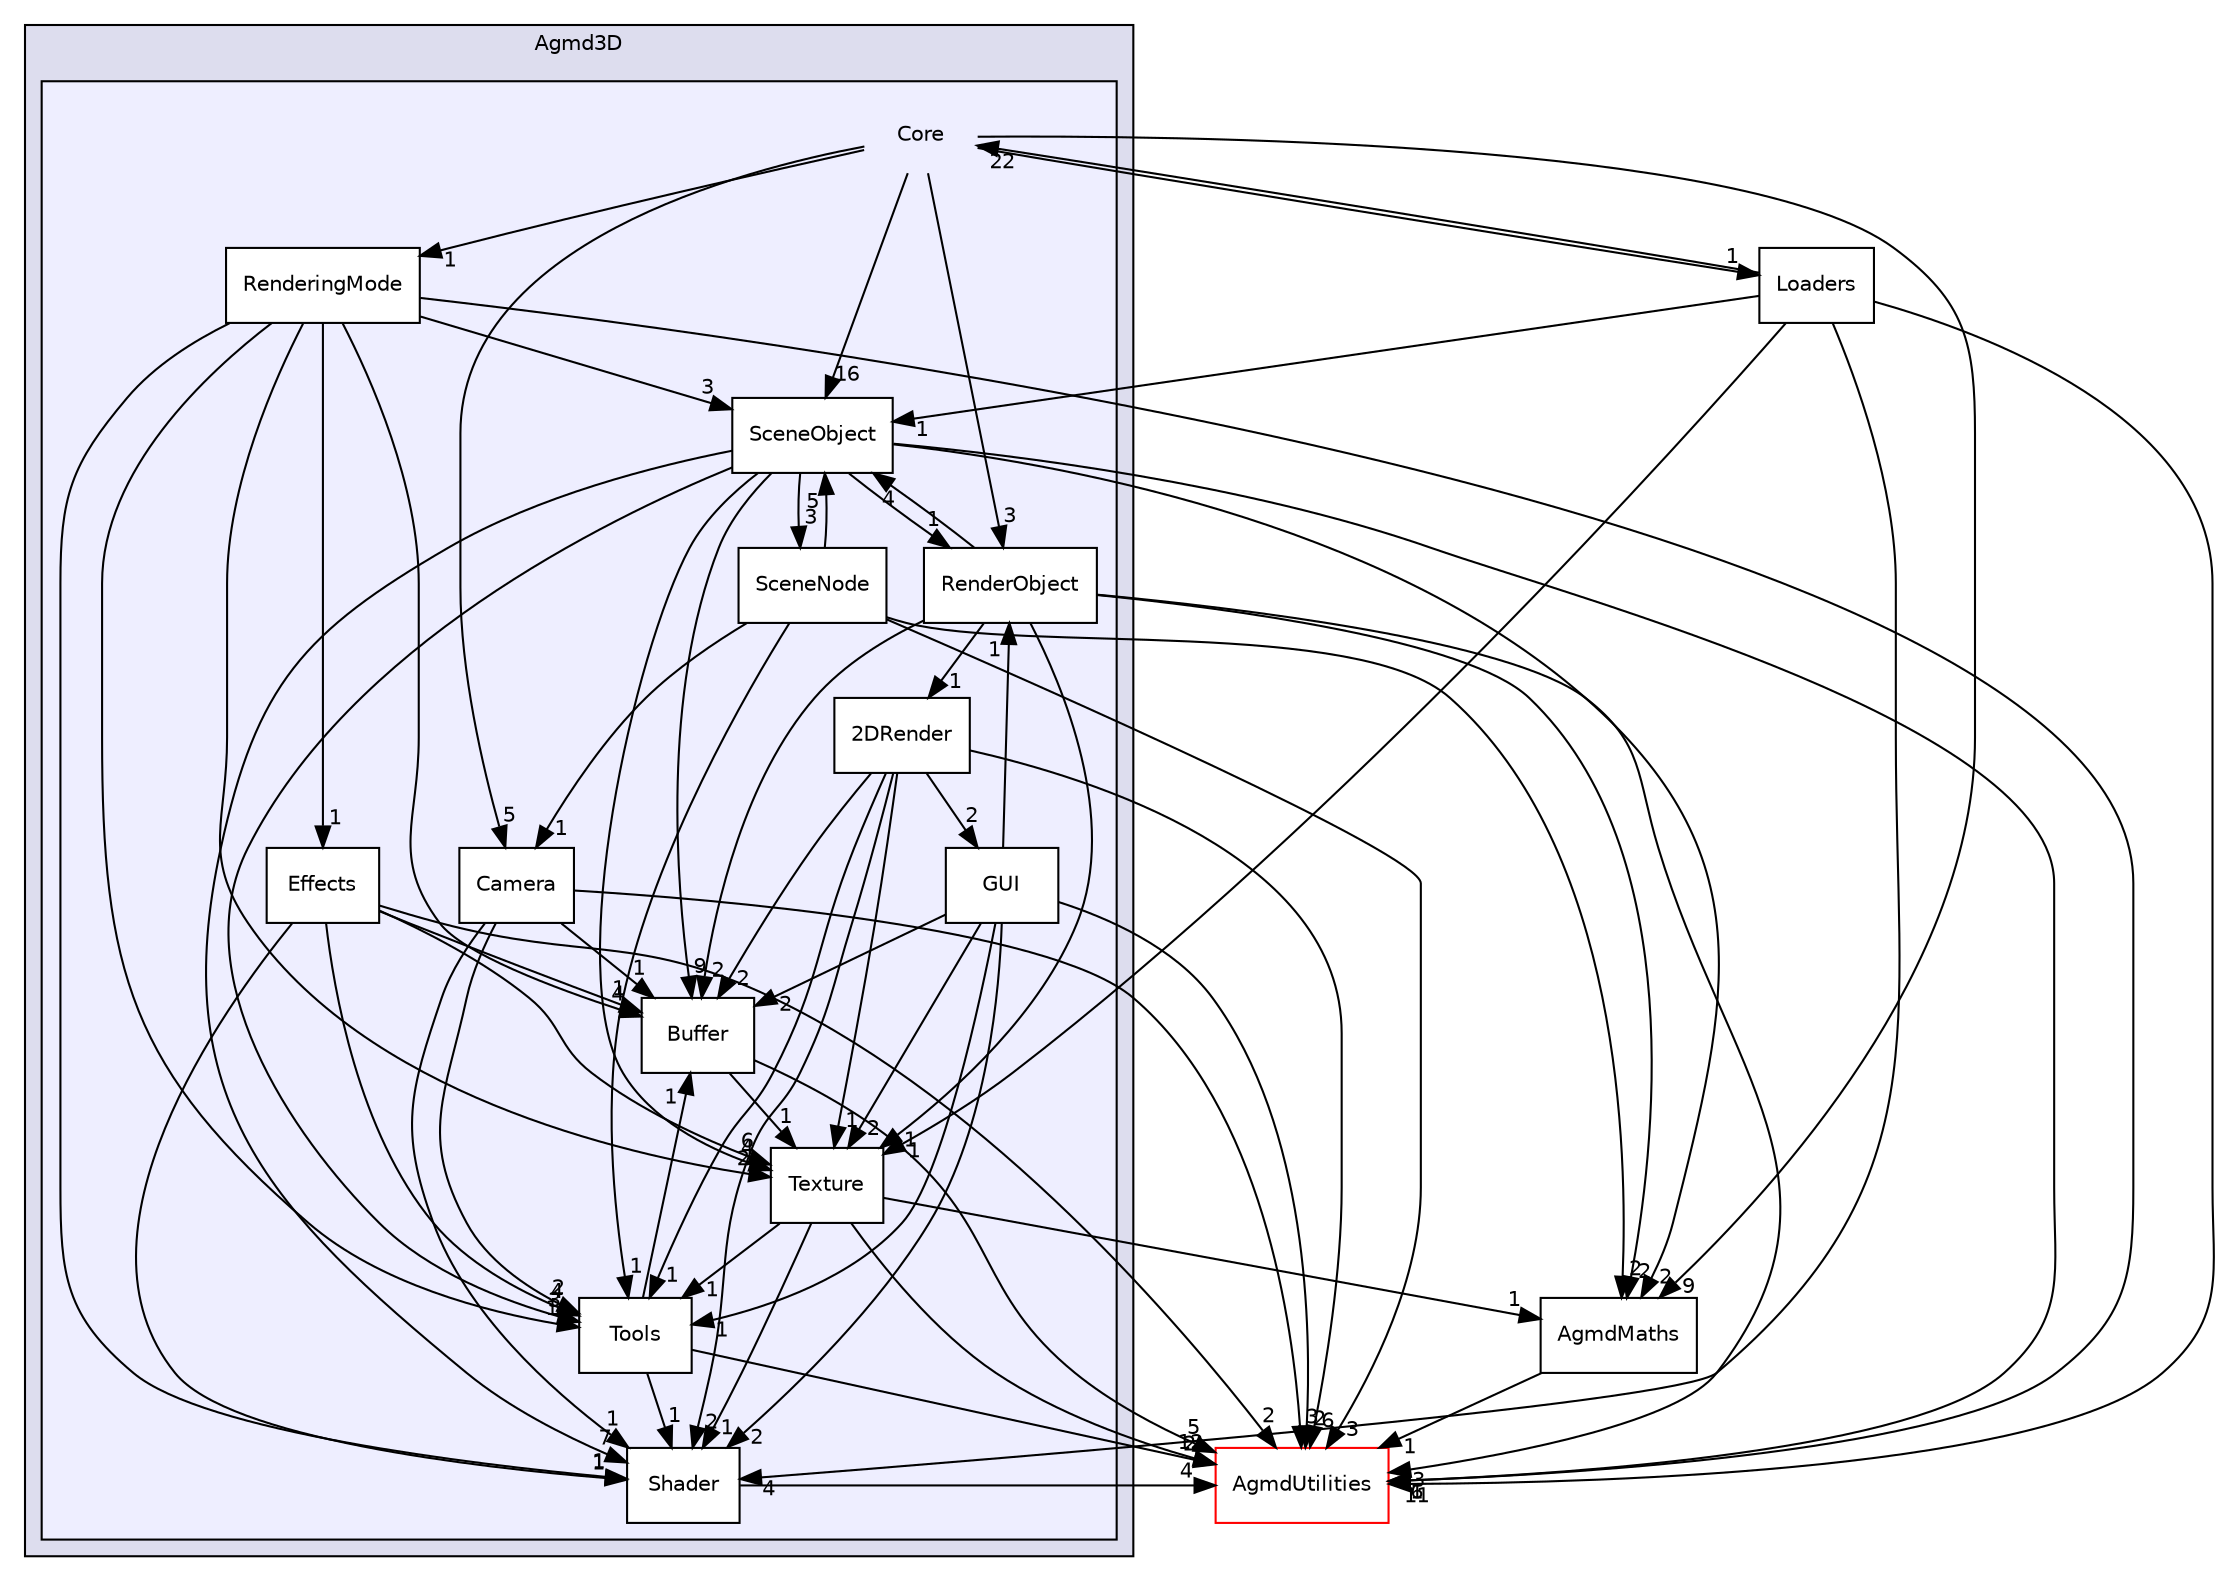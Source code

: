 digraph "src/Agmd3D/Core" {
  compound=true
  node [ fontsize="10", fontname="Helvetica"];
  edge [ labelfontsize="10", labelfontname="Helvetica"];
  subgraph clusterdir_b6dd29adde0db5f9f95c54dc9697d5b1 {
    graph [ bgcolor="#ddddee", pencolor="black", label="Agmd3D" fontname="Helvetica", fontsize="10", URL="dir_b6dd29adde0db5f9f95c54dc9697d5b1.html"]
  subgraph clusterdir_b3e9ade9c04b4b48621f7755b7dfe0ba {
    graph [ bgcolor="#eeeeff", pencolor="black", label="" URL="dir_b3e9ade9c04b4b48621f7755b7dfe0ba.html"];
    dir_b3e9ade9c04b4b48621f7755b7dfe0ba [shape=plaintext label="Core"];
    dir_956aa1a2193feeeb62e3ba4b55ec62c9 [shape=box label="2DRender" color="black" fillcolor="white" style="filled" URL="dir_956aa1a2193feeeb62e3ba4b55ec62c9.html"];
    dir_000cfdc44c01edba0ab339a542678d03 [shape=box label="Buffer" color="black" fillcolor="white" style="filled" URL="dir_000cfdc44c01edba0ab339a542678d03.html"];
    dir_f0d9cf45b2f8fd249c42218e6bdf9768 [shape=box label="Camera" color="black" fillcolor="white" style="filled" URL="dir_f0d9cf45b2f8fd249c42218e6bdf9768.html"];
    dir_208e29b3766f8ea5d0eb3d297d0f7b1a [shape=box label="Effects" color="black" fillcolor="white" style="filled" URL="dir_208e29b3766f8ea5d0eb3d297d0f7b1a.html"];
    dir_e00dc8e2351d013c5de3f17fbea334c5 [shape=box label="GUI" color="black" fillcolor="white" style="filled" URL="dir_e00dc8e2351d013c5de3f17fbea334c5.html"];
    dir_d2cbebda31794872d2f9258e55d8092d [shape=box label="RenderingMode" color="black" fillcolor="white" style="filled" URL="dir_d2cbebda31794872d2f9258e55d8092d.html"];
    dir_aae644acff46ad6e1ea5cff658bc9c59 [shape=box label="RenderObject" color="black" fillcolor="white" style="filled" URL="dir_aae644acff46ad6e1ea5cff658bc9c59.html"];
    dir_b325b6360a356c40637cc064a1a91846 [shape=box label="SceneNode" color="black" fillcolor="white" style="filled" URL="dir_b325b6360a356c40637cc064a1a91846.html"];
    dir_cca31f67a602b23ef1baf6834595729f [shape=box label="SceneObject" color="black" fillcolor="white" style="filled" URL="dir_cca31f67a602b23ef1baf6834595729f.html"];
    dir_80ecb26c22e3b4686954a80c7d4a6114 [shape=box label="Shader" color="black" fillcolor="white" style="filled" URL="dir_80ecb26c22e3b4686954a80c7d4a6114.html"];
    dir_eb6b5f21eb591a506f00736d10485246 [shape=box label="Texture" color="black" fillcolor="white" style="filled" URL="dir_eb6b5f21eb591a506f00736d10485246.html"];
    dir_7a753a22e7bf4916eb9b8abecd6ffc90 [shape=box label="Tools" color="black" fillcolor="white" style="filled" URL="dir_7a753a22e7bf4916eb9b8abecd6ffc90.html"];
  }
  }
  dir_c11272a1c791afc0e19bc74f6f6797fb [shape=box label="AgmdUtilities" fillcolor="white" style="filled" color="red" URL="dir_c11272a1c791afc0e19bc74f6f6797fb.html"];
  dir_a67ae95478d37b3fffed1160452b3280 [shape=box label="Loaders" URL="dir_a67ae95478d37b3fffed1160452b3280.html"];
  dir_63fe998611d45edd7ddae16015d2257a [shape=box label="AgmdMaths" URL="dir_63fe998611d45edd7ddae16015d2257a.html"];
  dir_956aa1a2193feeeb62e3ba4b55ec62c9->dir_80ecb26c22e3b4686954a80c7d4a6114 [headlabel="2", labeldistance=1.5 headhref="dir_000006_000016.html"];
  dir_956aa1a2193feeeb62e3ba4b55ec62c9->dir_000cfdc44c01edba0ab339a542678d03 [headlabel="2", labeldistance=1.5 headhref="dir_000006_000008.html"];
  dir_956aa1a2193feeeb62e3ba4b55ec62c9->dir_c11272a1c791afc0e19bc74f6f6797fb [headlabel="6", labeldistance=1.5 headhref="dir_000006_000034.html"];
  dir_956aa1a2193feeeb62e3ba4b55ec62c9->dir_e00dc8e2351d013c5de3f17fbea334c5 [headlabel="2", labeldistance=1.5 headhref="dir_000006_000011.html"];
  dir_956aa1a2193feeeb62e3ba4b55ec62c9->dir_7a753a22e7bf4916eb9b8abecd6ffc90 [headlabel="1", labeldistance=1.5 headhref="dir_000006_000018.html"];
  dir_956aa1a2193feeeb62e3ba4b55ec62c9->dir_eb6b5f21eb591a506f00736d10485246 [headlabel="1", labeldistance=1.5 headhref="dir_000006_000017.html"];
  dir_80ecb26c22e3b4686954a80c7d4a6114->dir_c11272a1c791afc0e19bc74f6f6797fb [headlabel="4", labeldistance=1.5 headhref="dir_000016_000034.html"];
  dir_b3e9ade9c04b4b48621f7755b7dfe0ba->dir_cca31f67a602b23ef1baf6834595729f [headlabel="16", labeldistance=1.5 headhref="dir_000005_000015.html"];
  dir_b3e9ade9c04b4b48621f7755b7dfe0ba->dir_a67ae95478d37b3fffed1160452b3280 [headlabel="1", labeldistance=1.5 headhref="dir_000005_000019.html"];
  dir_b3e9ade9c04b4b48621f7755b7dfe0ba->dir_d2cbebda31794872d2f9258e55d8092d [headlabel="1", labeldistance=1.5 headhref="dir_000005_000012.html"];
  dir_b3e9ade9c04b4b48621f7755b7dfe0ba->dir_aae644acff46ad6e1ea5cff658bc9c59 [headlabel="3", labeldistance=1.5 headhref="dir_000005_000013.html"];
  dir_b3e9ade9c04b4b48621f7755b7dfe0ba->dir_63fe998611d45edd7ddae16015d2257a [headlabel="9", labeldistance=1.5 headhref="dir_000005_000025.html"];
  dir_b3e9ade9c04b4b48621f7755b7dfe0ba->dir_f0d9cf45b2f8fd249c42218e6bdf9768 [headlabel="5", labeldistance=1.5 headhref="dir_000005_000009.html"];
  dir_000cfdc44c01edba0ab339a542678d03->dir_c11272a1c791afc0e19bc74f6f6797fb [headlabel="5", labeldistance=1.5 headhref="dir_000008_000034.html"];
  dir_000cfdc44c01edba0ab339a542678d03->dir_eb6b5f21eb591a506f00736d10485246 [headlabel="1", labeldistance=1.5 headhref="dir_000008_000017.html"];
  dir_208e29b3766f8ea5d0eb3d297d0f7b1a->dir_80ecb26c22e3b4686954a80c7d4a6114 [headlabel="1", labeldistance=1.5 headhref="dir_000010_000016.html"];
  dir_208e29b3766f8ea5d0eb3d297d0f7b1a->dir_000cfdc44c01edba0ab339a542678d03 [headlabel="1", labeldistance=1.5 headhref="dir_000010_000008.html"];
  dir_208e29b3766f8ea5d0eb3d297d0f7b1a->dir_c11272a1c791afc0e19bc74f6f6797fb [headlabel="2", labeldistance=1.5 headhref="dir_000010_000034.html"];
  dir_208e29b3766f8ea5d0eb3d297d0f7b1a->dir_7a753a22e7bf4916eb9b8abecd6ffc90 [headlabel="4", labeldistance=1.5 headhref="dir_000010_000018.html"];
  dir_208e29b3766f8ea5d0eb3d297d0f7b1a->dir_eb6b5f21eb591a506f00736d10485246 [headlabel="6", labeldistance=1.5 headhref="dir_000010_000017.html"];
  dir_cca31f67a602b23ef1baf6834595729f->dir_80ecb26c22e3b4686954a80c7d4a6114 [headlabel="7", labeldistance=1.5 headhref="dir_000015_000016.html"];
  dir_cca31f67a602b23ef1baf6834595729f->dir_000cfdc44c01edba0ab339a542678d03 [headlabel="9", labeldistance=1.5 headhref="dir_000015_000008.html"];
  dir_cca31f67a602b23ef1baf6834595729f->dir_c11272a1c791afc0e19bc74f6f6797fb [headlabel="6", labeldistance=1.5 headhref="dir_000015_000034.html"];
  dir_cca31f67a602b23ef1baf6834595729f->dir_aae644acff46ad6e1ea5cff658bc9c59 [headlabel="1", labeldistance=1.5 headhref="dir_000015_000013.html"];
  dir_cca31f67a602b23ef1baf6834595729f->dir_7a753a22e7bf4916eb9b8abecd6ffc90 [headlabel="3", labeldistance=1.5 headhref="dir_000015_000018.html"];
  dir_cca31f67a602b23ef1baf6834595729f->dir_63fe998611d45edd7ddae16015d2257a [headlabel="2", labeldistance=1.5 headhref="dir_000015_000025.html"];
  dir_cca31f67a602b23ef1baf6834595729f->dir_b325b6360a356c40637cc064a1a91846 [headlabel="3", labeldistance=1.5 headhref="dir_000015_000014.html"];
  dir_cca31f67a602b23ef1baf6834595729f->dir_eb6b5f21eb591a506f00736d10485246 [headlabel="4", labeldistance=1.5 headhref="dir_000015_000017.html"];
  dir_a67ae95478d37b3fffed1160452b3280->dir_80ecb26c22e3b4686954a80c7d4a6114 [headlabel="4", labeldistance=1.5 headhref="dir_000019_000016.html"];
  dir_a67ae95478d37b3fffed1160452b3280->dir_b3e9ade9c04b4b48621f7755b7dfe0ba [headlabel="22", labeldistance=1.5 headhref="dir_000019_000005.html"];
  dir_a67ae95478d37b3fffed1160452b3280->dir_cca31f67a602b23ef1baf6834595729f [headlabel="1", labeldistance=1.5 headhref="dir_000019_000015.html"];
  dir_a67ae95478d37b3fffed1160452b3280->dir_c11272a1c791afc0e19bc74f6f6797fb [headlabel="11", labeldistance=1.5 headhref="dir_000019_000034.html"];
  dir_a67ae95478d37b3fffed1160452b3280->dir_eb6b5f21eb591a506f00736d10485246 [headlabel="1", labeldistance=1.5 headhref="dir_000019_000017.html"];
  dir_e00dc8e2351d013c5de3f17fbea334c5->dir_80ecb26c22e3b4686954a80c7d4a6114 [headlabel="2", labeldistance=1.5 headhref="dir_000011_000016.html"];
  dir_e00dc8e2351d013c5de3f17fbea334c5->dir_000cfdc44c01edba0ab339a542678d03 [headlabel="2", labeldistance=1.5 headhref="dir_000011_000008.html"];
  dir_e00dc8e2351d013c5de3f17fbea334c5->dir_c11272a1c791afc0e19bc74f6f6797fb [headlabel="2", labeldistance=1.5 headhref="dir_000011_000034.html"];
  dir_e00dc8e2351d013c5de3f17fbea334c5->dir_aae644acff46ad6e1ea5cff658bc9c59 [headlabel="1", labeldistance=1.5 headhref="dir_000011_000013.html"];
  dir_e00dc8e2351d013c5de3f17fbea334c5->dir_7a753a22e7bf4916eb9b8abecd6ffc90 [headlabel="1", labeldistance=1.5 headhref="dir_000011_000018.html"];
  dir_e00dc8e2351d013c5de3f17fbea334c5->dir_eb6b5f21eb591a506f00736d10485246 [headlabel="2", labeldistance=1.5 headhref="dir_000011_000017.html"];
  dir_d2cbebda31794872d2f9258e55d8092d->dir_80ecb26c22e3b4686954a80c7d4a6114 [headlabel="1", labeldistance=1.5 headhref="dir_000012_000016.html"];
  dir_d2cbebda31794872d2f9258e55d8092d->dir_000cfdc44c01edba0ab339a542678d03 [headlabel="4", labeldistance=1.5 headhref="dir_000012_000008.html"];
  dir_d2cbebda31794872d2f9258e55d8092d->dir_208e29b3766f8ea5d0eb3d297d0f7b1a [headlabel="1", labeldistance=1.5 headhref="dir_000012_000010.html"];
  dir_d2cbebda31794872d2f9258e55d8092d->dir_cca31f67a602b23ef1baf6834595729f [headlabel="3", labeldistance=1.5 headhref="dir_000012_000015.html"];
  dir_d2cbebda31794872d2f9258e55d8092d->dir_c11272a1c791afc0e19bc74f6f6797fb [headlabel="1", labeldistance=1.5 headhref="dir_000012_000034.html"];
  dir_d2cbebda31794872d2f9258e55d8092d->dir_7a753a22e7bf4916eb9b8abecd6ffc90 [headlabel="1", labeldistance=1.5 headhref="dir_000012_000018.html"];
  dir_d2cbebda31794872d2f9258e55d8092d->dir_eb6b5f21eb591a506f00736d10485246 [headlabel="2", labeldistance=1.5 headhref="dir_000012_000017.html"];
  dir_aae644acff46ad6e1ea5cff658bc9c59->dir_956aa1a2193feeeb62e3ba4b55ec62c9 [headlabel="1", labeldistance=1.5 headhref="dir_000013_000006.html"];
  dir_aae644acff46ad6e1ea5cff658bc9c59->dir_000cfdc44c01edba0ab339a542678d03 [headlabel="2", labeldistance=1.5 headhref="dir_000013_000008.html"];
  dir_aae644acff46ad6e1ea5cff658bc9c59->dir_cca31f67a602b23ef1baf6834595729f [headlabel="4", labeldistance=1.5 headhref="dir_000013_000015.html"];
  dir_aae644acff46ad6e1ea5cff658bc9c59->dir_c11272a1c791afc0e19bc74f6f6797fb [headlabel="3", labeldistance=1.5 headhref="dir_000013_000034.html"];
  dir_aae644acff46ad6e1ea5cff658bc9c59->dir_63fe998611d45edd7ddae16015d2257a [headlabel="2", labeldistance=1.5 headhref="dir_000013_000025.html"];
  dir_aae644acff46ad6e1ea5cff658bc9c59->dir_eb6b5f21eb591a506f00736d10485246 [headlabel="1", labeldistance=1.5 headhref="dir_000013_000017.html"];
  dir_7a753a22e7bf4916eb9b8abecd6ffc90->dir_80ecb26c22e3b4686954a80c7d4a6114 [headlabel="1", labeldistance=1.5 headhref="dir_000018_000016.html"];
  dir_7a753a22e7bf4916eb9b8abecd6ffc90->dir_000cfdc44c01edba0ab339a542678d03 [headlabel="1", labeldistance=1.5 headhref="dir_000018_000008.html"];
  dir_7a753a22e7bf4916eb9b8abecd6ffc90->dir_c11272a1c791afc0e19bc74f6f6797fb [headlabel="2", labeldistance=1.5 headhref="dir_000018_000034.html"];
  dir_63fe998611d45edd7ddae16015d2257a->dir_c11272a1c791afc0e19bc74f6f6797fb [headlabel="1", labeldistance=1.5 headhref="dir_000025_000034.html"];
  dir_f0d9cf45b2f8fd249c42218e6bdf9768->dir_80ecb26c22e3b4686954a80c7d4a6114 [headlabel="1", labeldistance=1.5 headhref="dir_000009_000016.html"];
  dir_f0d9cf45b2f8fd249c42218e6bdf9768->dir_000cfdc44c01edba0ab339a542678d03 [headlabel="1", labeldistance=1.5 headhref="dir_000009_000008.html"];
  dir_f0d9cf45b2f8fd249c42218e6bdf9768->dir_c11272a1c791afc0e19bc74f6f6797fb [headlabel="3", labeldistance=1.5 headhref="dir_000009_000034.html"];
  dir_f0d9cf45b2f8fd249c42218e6bdf9768->dir_7a753a22e7bf4916eb9b8abecd6ffc90 [headlabel="2", labeldistance=1.5 headhref="dir_000009_000018.html"];
  dir_b325b6360a356c40637cc064a1a91846->dir_cca31f67a602b23ef1baf6834595729f [headlabel="5", labeldistance=1.5 headhref="dir_000014_000015.html"];
  dir_b325b6360a356c40637cc064a1a91846->dir_c11272a1c791afc0e19bc74f6f6797fb [headlabel="3", labeldistance=1.5 headhref="dir_000014_000034.html"];
  dir_b325b6360a356c40637cc064a1a91846->dir_7a753a22e7bf4916eb9b8abecd6ffc90 [headlabel="1", labeldistance=1.5 headhref="dir_000014_000018.html"];
  dir_b325b6360a356c40637cc064a1a91846->dir_63fe998611d45edd7ddae16015d2257a [headlabel="2", labeldistance=1.5 headhref="dir_000014_000025.html"];
  dir_b325b6360a356c40637cc064a1a91846->dir_f0d9cf45b2f8fd249c42218e6bdf9768 [headlabel="1", labeldistance=1.5 headhref="dir_000014_000009.html"];
  dir_eb6b5f21eb591a506f00736d10485246->dir_80ecb26c22e3b4686954a80c7d4a6114 [headlabel="1", labeldistance=1.5 headhref="dir_000017_000016.html"];
  dir_eb6b5f21eb591a506f00736d10485246->dir_c11272a1c791afc0e19bc74f6f6797fb [headlabel="12", labeldistance=1.5 headhref="dir_000017_000034.html"];
  dir_eb6b5f21eb591a506f00736d10485246->dir_7a753a22e7bf4916eb9b8abecd6ffc90 [headlabel="1", labeldistance=1.5 headhref="dir_000017_000018.html"];
  dir_eb6b5f21eb591a506f00736d10485246->dir_63fe998611d45edd7ddae16015d2257a [headlabel="1", labeldistance=1.5 headhref="dir_000017_000025.html"];
}

